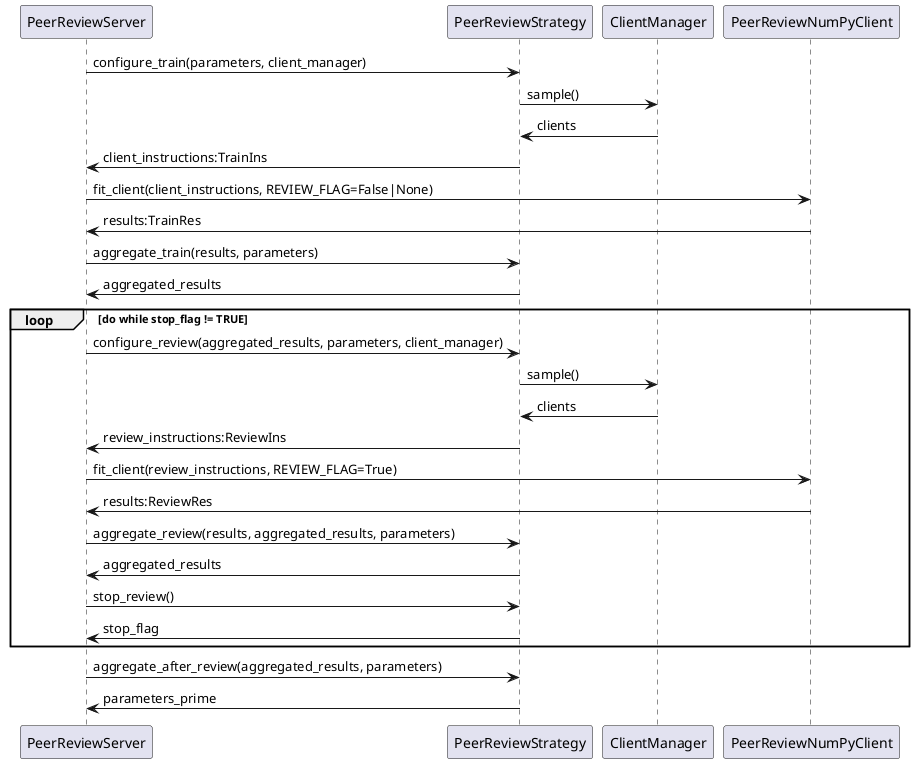 @startuml prflwr_sequence
PeerReviewServer -> PeerReviewStrategy: configure_train(parameters, client_manager)
PeerReviewStrategy -> ClientManager: sample()
ClientManager -> PeerReviewStrategy: clients
PeerReviewStrategy -> PeerReviewServer: client_instructions:TrainIns
PeerReviewServer -> PeerReviewNumPyClient: fit_client(client_instructions, REVIEW_FLAG=False|None)
PeerReviewNumPyClient -> PeerReviewServer: results:TrainRes
PeerReviewServer -> PeerReviewStrategy: aggregate_train(results, parameters)
PeerReviewStrategy -> PeerReviewServer: aggregated_results
loop do while stop_flag != TRUE
    PeerReviewServer -> PeerReviewStrategy: configure_review(aggregated_results, parameters, client_manager)
    PeerReviewStrategy -> ClientManager: sample()
    ClientManager -> PeerReviewStrategy: clients
    PeerReviewStrategy -> PeerReviewServer: review_instructions:ReviewIns
    PeerReviewServer -> PeerReviewNumPyClient: fit_client(review_instructions, REVIEW_FLAG=True)
    PeerReviewNumPyClient -> PeerReviewServer: results:ReviewRes
    PeerReviewServer -> PeerReviewStrategy: aggregate_review(results, aggregated_results, parameters)
    PeerReviewStrategy -> PeerReviewServer: aggregated_results
    PeerReviewServer -> PeerReviewStrategy: stop_review()
    PeerReviewStrategy -> PeerReviewServer: stop_flag
end
PeerReviewServer -> PeerReviewStrategy: aggregate_after_review(aggregated_results, parameters)
PeerReviewStrategy -> PeerReviewServer: parameters_prime
@enduml
